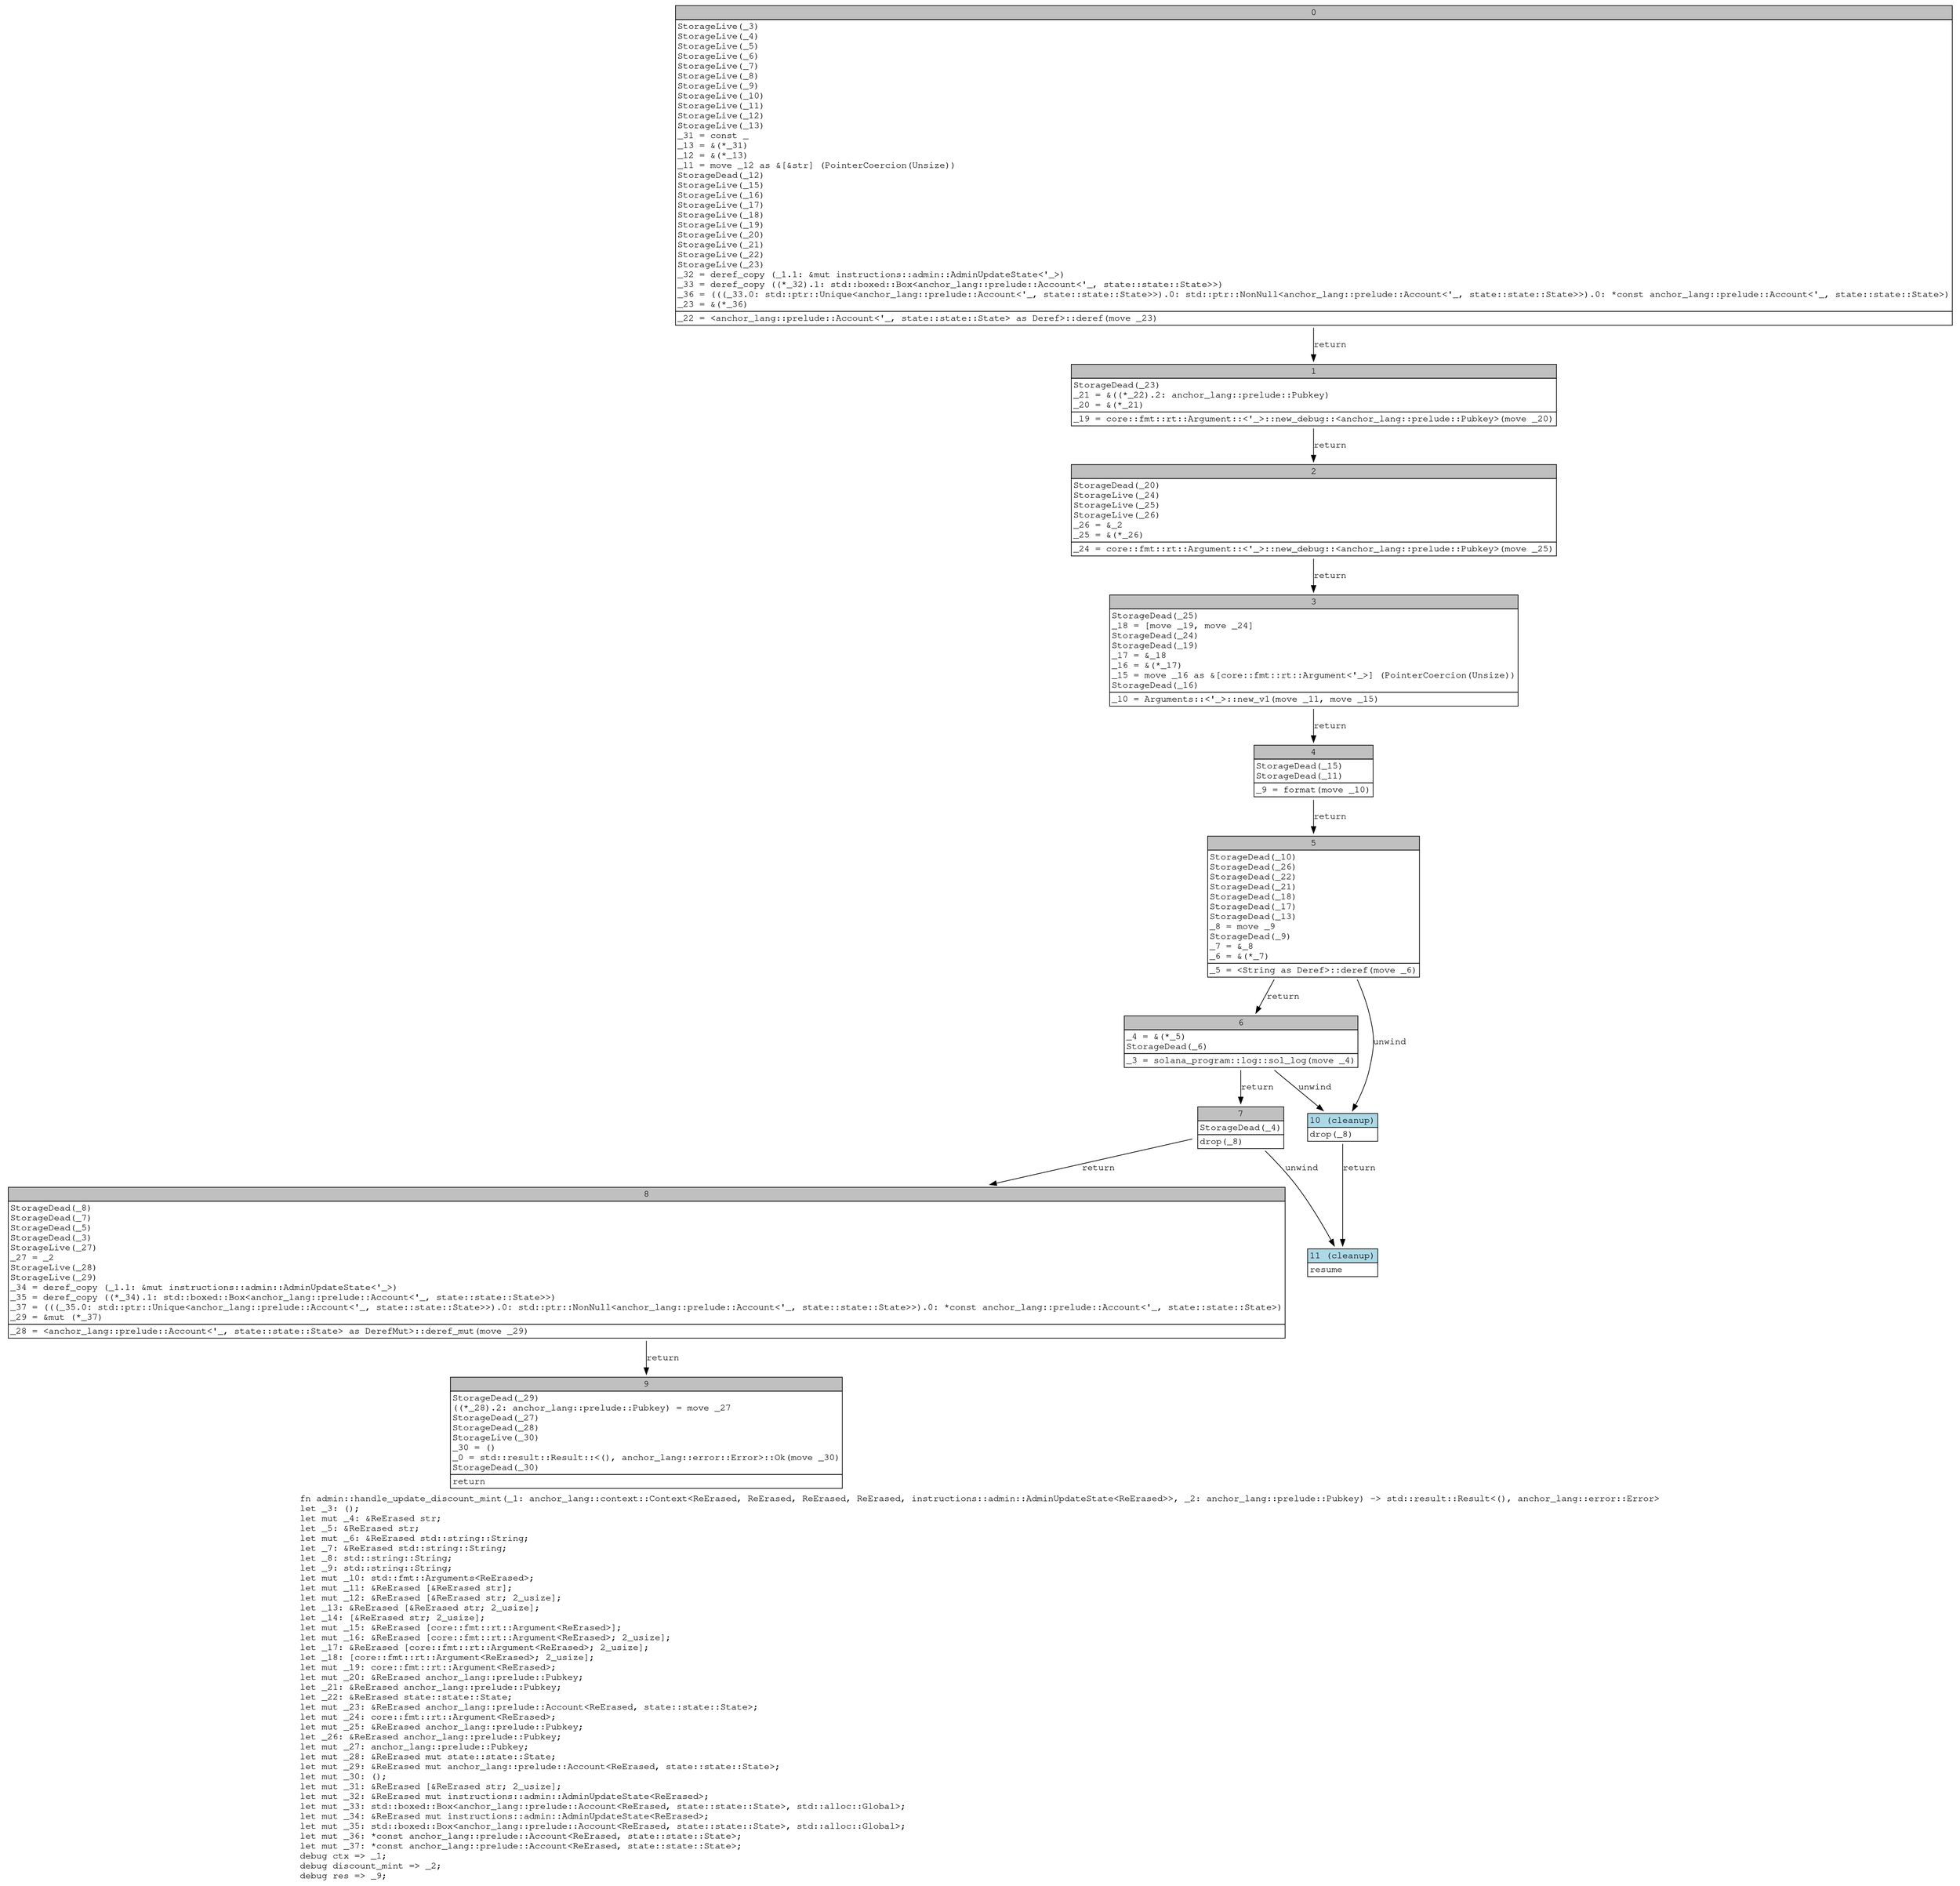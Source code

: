 digraph Mir_0_1104 {
    graph [fontname="Courier, monospace"];
    node [fontname="Courier, monospace"];
    edge [fontname="Courier, monospace"];
    label=<fn admin::handle_update_discount_mint(_1: anchor_lang::context::Context&lt;ReErased, ReErased, ReErased, ReErased, instructions::admin::AdminUpdateState&lt;ReErased&gt;&gt;, _2: anchor_lang::prelude::Pubkey) -&gt; std::result::Result&lt;(), anchor_lang::error::Error&gt;<br align="left"/>let _3: ();<br align="left"/>let mut _4: &amp;ReErased str;<br align="left"/>let _5: &amp;ReErased str;<br align="left"/>let mut _6: &amp;ReErased std::string::String;<br align="left"/>let _7: &amp;ReErased std::string::String;<br align="left"/>let _8: std::string::String;<br align="left"/>let _9: std::string::String;<br align="left"/>let mut _10: std::fmt::Arguments&lt;ReErased&gt;;<br align="left"/>let mut _11: &amp;ReErased [&amp;ReErased str];<br align="left"/>let mut _12: &amp;ReErased [&amp;ReErased str; 2_usize];<br align="left"/>let _13: &amp;ReErased [&amp;ReErased str; 2_usize];<br align="left"/>let _14: [&amp;ReErased str; 2_usize];<br align="left"/>let mut _15: &amp;ReErased [core::fmt::rt::Argument&lt;ReErased&gt;];<br align="left"/>let mut _16: &amp;ReErased [core::fmt::rt::Argument&lt;ReErased&gt;; 2_usize];<br align="left"/>let _17: &amp;ReErased [core::fmt::rt::Argument&lt;ReErased&gt;; 2_usize];<br align="left"/>let _18: [core::fmt::rt::Argument&lt;ReErased&gt;; 2_usize];<br align="left"/>let mut _19: core::fmt::rt::Argument&lt;ReErased&gt;;<br align="left"/>let mut _20: &amp;ReErased anchor_lang::prelude::Pubkey;<br align="left"/>let _21: &amp;ReErased anchor_lang::prelude::Pubkey;<br align="left"/>let _22: &amp;ReErased state::state::State;<br align="left"/>let mut _23: &amp;ReErased anchor_lang::prelude::Account&lt;ReErased, state::state::State&gt;;<br align="left"/>let mut _24: core::fmt::rt::Argument&lt;ReErased&gt;;<br align="left"/>let mut _25: &amp;ReErased anchor_lang::prelude::Pubkey;<br align="left"/>let _26: &amp;ReErased anchor_lang::prelude::Pubkey;<br align="left"/>let mut _27: anchor_lang::prelude::Pubkey;<br align="left"/>let mut _28: &amp;ReErased mut state::state::State;<br align="left"/>let mut _29: &amp;ReErased mut anchor_lang::prelude::Account&lt;ReErased, state::state::State&gt;;<br align="left"/>let mut _30: ();<br align="left"/>let mut _31: &amp;ReErased [&amp;ReErased str; 2_usize];<br align="left"/>let mut _32: &amp;ReErased mut instructions::admin::AdminUpdateState&lt;ReErased&gt;;<br align="left"/>let mut _33: std::boxed::Box&lt;anchor_lang::prelude::Account&lt;ReErased, state::state::State&gt;, std::alloc::Global&gt;;<br align="left"/>let mut _34: &amp;ReErased mut instructions::admin::AdminUpdateState&lt;ReErased&gt;;<br align="left"/>let mut _35: std::boxed::Box&lt;anchor_lang::prelude::Account&lt;ReErased, state::state::State&gt;, std::alloc::Global&gt;;<br align="left"/>let mut _36: *const anchor_lang::prelude::Account&lt;ReErased, state::state::State&gt;;<br align="left"/>let mut _37: *const anchor_lang::prelude::Account&lt;ReErased, state::state::State&gt;;<br align="left"/>debug ctx =&gt; _1;<br align="left"/>debug discount_mint =&gt; _2;<br align="left"/>debug res =&gt; _9;<br align="left"/>>;
    bb0__0_1104 [shape="none", label=<<table border="0" cellborder="1" cellspacing="0"><tr><td bgcolor="gray" align="center" colspan="1">0</td></tr><tr><td align="left" balign="left">StorageLive(_3)<br/>StorageLive(_4)<br/>StorageLive(_5)<br/>StorageLive(_6)<br/>StorageLive(_7)<br/>StorageLive(_8)<br/>StorageLive(_9)<br/>StorageLive(_10)<br/>StorageLive(_11)<br/>StorageLive(_12)<br/>StorageLive(_13)<br/>_31 = const _<br/>_13 = &amp;(*_31)<br/>_12 = &amp;(*_13)<br/>_11 = move _12 as &amp;[&amp;str] (PointerCoercion(Unsize))<br/>StorageDead(_12)<br/>StorageLive(_15)<br/>StorageLive(_16)<br/>StorageLive(_17)<br/>StorageLive(_18)<br/>StorageLive(_19)<br/>StorageLive(_20)<br/>StorageLive(_21)<br/>StorageLive(_22)<br/>StorageLive(_23)<br/>_32 = deref_copy (_1.1: &amp;mut instructions::admin::AdminUpdateState&lt;'_&gt;)<br/>_33 = deref_copy ((*_32).1: std::boxed::Box&lt;anchor_lang::prelude::Account&lt;'_, state::state::State&gt;&gt;)<br/>_36 = (((_33.0: std::ptr::Unique&lt;anchor_lang::prelude::Account&lt;'_, state::state::State&gt;&gt;).0: std::ptr::NonNull&lt;anchor_lang::prelude::Account&lt;'_, state::state::State&gt;&gt;).0: *const anchor_lang::prelude::Account&lt;'_, state::state::State&gt;)<br/>_23 = &amp;(*_36)<br/></td></tr><tr><td align="left">_22 = &lt;anchor_lang::prelude::Account&lt;'_, state::state::State&gt; as Deref&gt;::deref(move _23)</td></tr></table>>];
    bb1__0_1104 [shape="none", label=<<table border="0" cellborder="1" cellspacing="0"><tr><td bgcolor="gray" align="center" colspan="1">1</td></tr><tr><td align="left" balign="left">StorageDead(_23)<br/>_21 = &amp;((*_22).2: anchor_lang::prelude::Pubkey)<br/>_20 = &amp;(*_21)<br/></td></tr><tr><td align="left">_19 = core::fmt::rt::Argument::&lt;'_&gt;::new_debug::&lt;anchor_lang::prelude::Pubkey&gt;(move _20)</td></tr></table>>];
    bb2__0_1104 [shape="none", label=<<table border="0" cellborder="1" cellspacing="0"><tr><td bgcolor="gray" align="center" colspan="1">2</td></tr><tr><td align="left" balign="left">StorageDead(_20)<br/>StorageLive(_24)<br/>StorageLive(_25)<br/>StorageLive(_26)<br/>_26 = &amp;_2<br/>_25 = &amp;(*_26)<br/></td></tr><tr><td align="left">_24 = core::fmt::rt::Argument::&lt;'_&gt;::new_debug::&lt;anchor_lang::prelude::Pubkey&gt;(move _25)</td></tr></table>>];
    bb3__0_1104 [shape="none", label=<<table border="0" cellborder="1" cellspacing="0"><tr><td bgcolor="gray" align="center" colspan="1">3</td></tr><tr><td align="left" balign="left">StorageDead(_25)<br/>_18 = [move _19, move _24]<br/>StorageDead(_24)<br/>StorageDead(_19)<br/>_17 = &amp;_18<br/>_16 = &amp;(*_17)<br/>_15 = move _16 as &amp;[core::fmt::rt::Argument&lt;'_&gt;] (PointerCoercion(Unsize))<br/>StorageDead(_16)<br/></td></tr><tr><td align="left">_10 = Arguments::&lt;'_&gt;::new_v1(move _11, move _15)</td></tr></table>>];
    bb4__0_1104 [shape="none", label=<<table border="0" cellborder="1" cellspacing="0"><tr><td bgcolor="gray" align="center" colspan="1">4</td></tr><tr><td align="left" balign="left">StorageDead(_15)<br/>StorageDead(_11)<br/></td></tr><tr><td align="left">_9 = format(move _10)</td></tr></table>>];
    bb5__0_1104 [shape="none", label=<<table border="0" cellborder="1" cellspacing="0"><tr><td bgcolor="gray" align="center" colspan="1">5</td></tr><tr><td align="left" balign="left">StorageDead(_10)<br/>StorageDead(_26)<br/>StorageDead(_22)<br/>StorageDead(_21)<br/>StorageDead(_18)<br/>StorageDead(_17)<br/>StorageDead(_13)<br/>_8 = move _9<br/>StorageDead(_9)<br/>_7 = &amp;_8<br/>_6 = &amp;(*_7)<br/></td></tr><tr><td align="left">_5 = &lt;String as Deref&gt;::deref(move _6)</td></tr></table>>];
    bb6__0_1104 [shape="none", label=<<table border="0" cellborder="1" cellspacing="0"><tr><td bgcolor="gray" align="center" colspan="1">6</td></tr><tr><td align="left" balign="left">_4 = &amp;(*_5)<br/>StorageDead(_6)<br/></td></tr><tr><td align="left">_3 = solana_program::log::sol_log(move _4)</td></tr></table>>];
    bb7__0_1104 [shape="none", label=<<table border="0" cellborder="1" cellspacing="0"><tr><td bgcolor="gray" align="center" colspan="1">7</td></tr><tr><td align="left" balign="left">StorageDead(_4)<br/></td></tr><tr><td align="left">drop(_8)</td></tr></table>>];
    bb8__0_1104 [shape="none", label=<<table border="0" cellborder="1" cellspacing="0"><tr><td bgcolor="gray" align="center" colspan="1">8</td></tr><tr><td align="left" balign="left">StorageDead(_8)<br/>StorageDead(_7)<br/>StorageDead(_5)<br/>StorageDead(_3)<br/>StorageLive(_27)<br/>_27 = _2<br/>StorageLive(_28)<br/>StorageLive(_29)<br/>_34 = deref_copy (_1.1: &amp;mut instructions::admin::AdminUpdateState&lt;'_&gt;)<br/>_35 = deref_copy ((*_34).1: std::boxed::Box&lt;anchor_lang::prelude::Account&lt;'_, state::state::State&gt;&gt;)<br/>_37 = (((_35.0: std::ptr::Unique&lt;anchor_lang::prelude::Account&lt;'_, state::state::State&gt;&gt;).0: std::ptr::NonNull&lt;anchor_lang::prelude::Account&lt;'_, state::state::State&gt;&gt;).0: *const anchor_lang::prelude::Account&lt;'_, state::state::State&gt;)<br/>_29 = &amp;mut (*_37)<br/></td></tr><tr><td align="left">_28 = &lt;anchor_lang::prelude::Account&lt;'_, state::state::State&gt; as DerefMut&gt;::deref_mut(move _29)</td></tr></table>>];
    bb9__0_1104 [shape="none", label=<<table border="0" cellborder="1" cellspacing="0"><tr><td bgcolor="gray" align="center" colspan="1">9</td></tr><tr><td align="left" balign="left">StorageDead(_29)<br/>((*_28).2: anchor_lang::prelude::Pubkey) = move _27<br/>StorageDead(_27)<br/>StorageDead(_28)<br/>StorageLive(_30)<br/>_30 = ()<br/>_0 = std::result::Result::&lt;(), anchor_lang::error::Error&gt;::Ok(move _30)<br/>StorageDead(_30)<br/></td></tr><tr><td align="left">return</td></tr></table>>];
    bb10__0_1104 [shape="none", label=<<table border="0" cellborder="1" cellspacing="0"><tr><td bgcolor="lightblue" align="center" colspan="1">10 (cleanup)</td></tr><tr><td align="left">drop(_8)</td></tr></table>>];
    bb11__0_1104 [shape="none", label=<<table border="0" cellborder="1" cellspacing="0"><tr><td bgcolor="lightblue" align="center" colspan="1">11 (cleanup)</td></tr><tr><td align="left">resume</td></tr></table>>];
    bb0__0_1104 -> bb1__0_1104 [label="return"];
    bb1__0_1104 -> bb2__0_1104 [label="return"];
    bb2__0_1104 -> bb3__0_1104 [label="return"];
    bb3__0_1104 -> bb4__0_1104 [label="return"];
    bb4__0_1104 -> bb5__0_1104 [label="return"];
    bb5__0_1104 -> bb6__0_1104 [label="return"];
    bb5__0_1104 -> bb10__0_1104 [label="unwind"];
    bb6__0_1104 -> bb7__0_1104 [label="return"];
    bb6__0_1104 -> bb10__0_1104 [label="unwind"];
    bb7__0_1104 -> bb8__0_1104 [label="return"];
    bb7__0_1104 -> bb11__0_1104 [label="unwind"];
    bb8__0_1104 -> bb9__0_1104 [label="return"];
    bb10__0_1104 -> bb11__0_1104 [label="return"];
}
